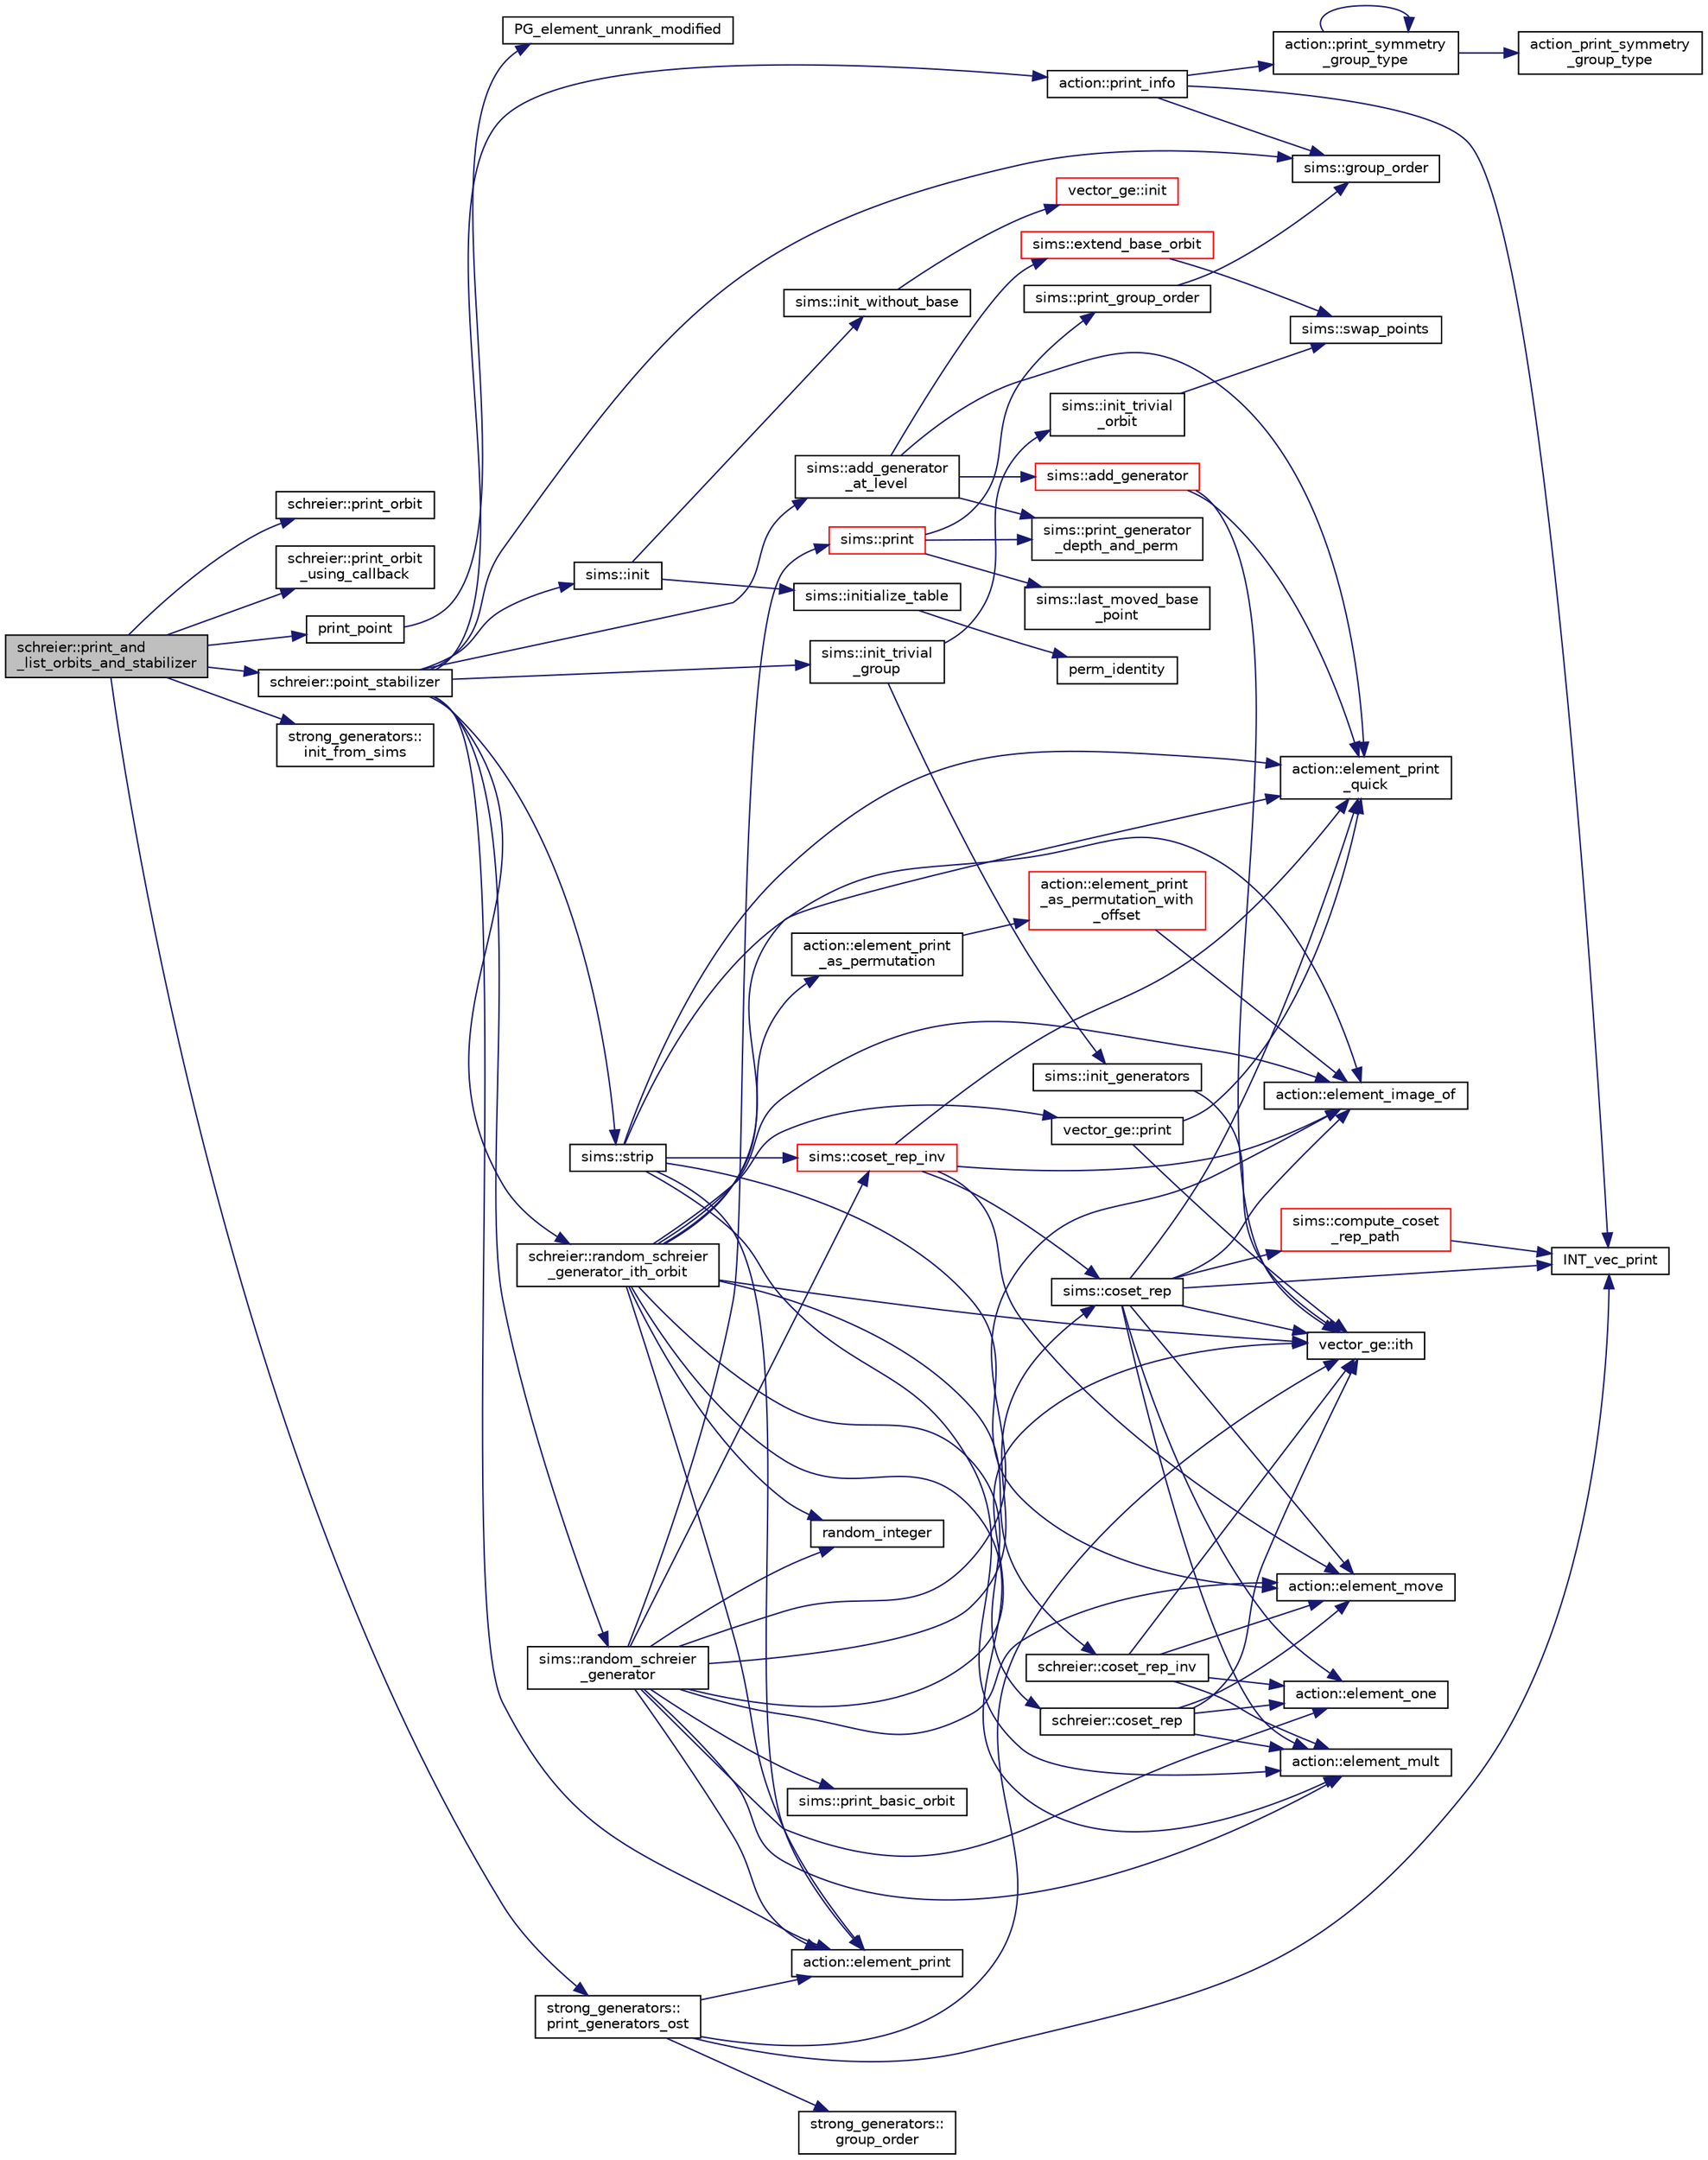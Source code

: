 digraph "schreier::print_and_list_orbits_and_stabilizer"
{
  edge [fontname="Helvetica",fontsize="10",labelfontname="Helvetica",labelfontsize="10"];
  node [fontname="Helvetica",fontsize="10",shape=record];
  rankdir="LR";
  Node3889 [label="schreier::print_and\l_list_orbits_and_stabilizer",height=0.2,width=0.4,color="black", fillcolor="grey75", style="filled", fontcolor="black"];
  Node3889 -> Node3890 [color="midnightblue",fontsize="10",style="solid",fontname="Helvetica"];
  Node3890 [label="schreier::print_orbit",height=0.2,width=0.4,color="black", fillcolor="white", style="filled",URL="$d3/dd6/classschreier.html#ac30bbfe09706ff8ccaf27c2cf8074594"];
  Node3889 -> Node3891 [color="midnightblue",fontsize="10",style="solid",fontname="Helvetica"];
  Node3891 [label="schreier::print_orbit\l_using_callback",height=0.2,width=0.4,color="black", fillcolor="white", style="filled",URL="$d3/dd6/classschreier.html#a573cd3887d210fb71d71b2cec9cd8713"];
  Node3889 -> Node3892 [color="midnightblue",fontsize="10",style="solid",fontname="Helvetica"];
  Node3892 [label="print_point",height=0.2,width=0.4,color="black", fillcolor="white", style="filled",URL="$d7/d4e/arc__generator_8_c.html#a2bde441010b814b154aea558c1272280"];
  Node3892 -> Node3893 [color="midnightblue",fontsize="10",style="solid",fontname="Helvetica"];
  Node3893 [label="PG_element_unrank_modified",height=0.2,width=0.4,color="black", fillcolor="white", style="filled",URL="$d4/d67/geometry_8h.html#a83ae9b605d496f6a90345303f6efae64"];
  Node3889 -> Node3894 [color="midnightblue",fontsize="10",style="solid",fontname="Helvetica"];
  Node3894 [label="schreier::point_stabilizer",height=0.2,width=0.4,color="black", fillcolor="white", style="filled",URL="$d3/dd6/classschreier.html#a976a31dfe3238284d96fc200532c7077"];
  Node3894 -> Node3895 [color="midnightblue",fontsize="10",style="solid",fontname="Helvetica"];
  Node3895 [label="action::print_info",height=0.2,width=0.4,color="black", fillcolor="white", style="filled",URL="$d2/d86/classaction.html#a6f89e493e5c5a32e5c3b8963d438ce86"];
  Node3895 -> Node3896 [color="midnightblue",fontsize="10",style="solid",fontname="Helvetica"];
  Node3896 [label="action::print_symmetry\l_group_type",height=0.2,width=0.4,color="black", fillcolor="white", style="filled",URL="$d2/d86/classaction.html#aed811766c7e64fe2c853df8b0b67aa6e"];
  Node3896 -> Node3897 [color="midnightblue",fontsize="10",style="solid",fontname="Helvetica"];
  Node3897 [label="action_print_symmetry\l_group_type",height=0.2,width=0.4,color="black", fillcolor="white", style="filled",URL="$d5/d90/action__global_8_c.html#a03666b9440c4962148eba7905b9f843c"];
  Node3896 -> Node3896 [color="midnightblue",fontsize="10",style="solid",fontname="Helvetica"];
  Node3895 -> Node3898 [color="midnightblue",fontsize="10",style="solid",fontname="Helvetica"];
  Node3898 [label="INT_vec_print",height=0.2,width=0.4,color="black", fillcolor="white", style="filled",URL="$df/dbf/sajeeb_8_c.html#a79a5901af0b47dd0d694109543c027fe"];
  Node3895 -> Node3899 [color="midnightblue",fontsize="10",style="solid",fontname="Helvetica"];
  Node3899 [label="sims::group_order",height=0.2,width=0.4,color="black", fillcolor="white", style="filled",URL="$d9/df3/classsims.html#aa442445175656570fa35febbe790efad"];
  Node3894 -> Node3900 [color="midnightblue",fontsize="10",style="solid",fontname="Helvetica"];
  Node3900 [label="sims::init",height=0.2,width=0.4,color="black", fillcolor="white", style="filled",URL="$d9/df3/classsims.html#a02eb61ed14f75cfe4dc0770142c1bff0"];
  Node3900 -> Node3901 [color="midnightblue",fontsize="10",style="solid",fontname="Helvetica"];
  Node3901 [label="sims::init_without_base",height=0.2,width=0.4,color="black", fillcolor="white", style="filled",URL="$d9/df3/classsims.html#a1010f2dc330b7c5ae10128c0b7dcbefd"];
  Node3901 -> Node3902 [color="midnightblue",fontsize="10",style="solid",fontname="Helvetica"];
  Node3902 [label="vector_ge::init",height=0.2,width=0.4,color="red", fillcolor="white", style="filled",URL="$d4/d6e/classvector__ge.html#afe1d6befd1f1501e6be34afbaa9d30a8"];
  Node3900 -> Node3904 [color="midnightblue",fontsize="10",style="solid",fontname="Helvetica"];
  Node3904 [label="sims::initialize_table",height=0.2,width=0.4,color="black", fillcolor="white", style="filled",URL="$d9/df3/classsims.html#abe36dd0812bde20447f5aaa8384596a7"];
  Node3904 -> Node3905 [color="midnightblue",fontsize="10",style="solid",fontname="Helvetica"];
  Node3905 [label="perm_identity",height=0.2,width=0.4,color="black", fillcolor="white", style="filled",URL="$d2/d7c/combinatorics_8_c.html#aebc54d3f9c31f253ae53e3eb3b386208"];
  Node3894 -> Node3906 [color="midnightblue",fontsize="10",style="solid",fontname="Helvetica"];
  Node3906 [label="sims::init_trivial\l_group",height=0.2,width=0.4,color="black", fillcolor="white", style="filled",URL="$d9/df3/classsims.html#a6a55a0a4e5124654f999933fd635334a"];
  Node3906 -> Node3907 [color="midnightblue",fontsize="10",style="solid",fontname="Helvetica"];
  Node3907 [label="sims::init_generators",height=0.2,width=0.4,color="black", fillcolor="white", style="filled",URL="$d9/df3/classsims.html#aa2a7908389727bdfa05d034e8d53a818"];
  Node3907 -> Node3908 [color="midnightblue",fontsize="10",style="solid",fontname="Helvetica"];
  Node3908 [label="vector_ge::ith",height=0.2,width=0.4,color="black", fillcolor="white", style="filled",URL="$d4/d6e/classvector__ge.html#a1ff002e8b746a9beb119d57dcd4a15ff"];
  Node3906 -> Node3909 [color="midnightblue",fontsize="10",style="solid",fontname="Helvetica"];
  Node3909 [label="sims::init_trivial\l_orbit",height=0.2,width=0.4,color="black", fillcolor="white", style="filled",URL="$d9/df3/classsims.html#ac55702550a4671a721f78345dd9bff70"];
  Node3909 -> Node3910 [color="midnightblue",fontsize="10",style="solid",fontname="Helvetica"];
  Node3910 [label="sims::swap_points",height=0.2,width=0.4,color="black", fillcolor="white", style="filled",URL="$d9/df3/classsims.html#a3443b4bbfb5573864c29b627562819d2"];
  Node3894 -> Node3899 [color="midnightblue",fontsize="10",style="solid",fontname="Helvetica"];
  Node3894 -> Node3911 [color="midnightblue",fontsize="10",style="solid",fontname="Helvetica"];
  Node3911 [label="schreier::random_schreier\l_generator_ith_orbit",height=0.2,width=0.4,color="black", fillcolor="white", style="filled",URL="$d3/dd6/classschreier.html#a285786eaa8f7e8d50d59c2335c549044"];
  Node3911 -> Node3912 [color="midnightblue",fontsize="10",style="solid",fontname="Helvetica"];
  Node3912 [label="vector_ge::print",height=0.2,width=0.4,color="black", fillcolor="white", style="filled",URL="$d4/d6e/classvector__ge.html#a0d260cce035c20b32d7989c50670aa8a"];
  Node3912 -> Node3913 [color="midnightblue",fontsize="10",style="solid",fontname="Helvetica"];
  Node3913 [label="action::element_print\l_quick",height=0.2,width=0.4,color="black", fillcolor="white", style="filled",URL="$d2/d86/classaction.html#a4844680cf6750396f76494a28655265b"];
  Node3912 -> Node3908 [color="midnightblue",fontsize="10",style="solid",fontname="Helvetica"];
  Node3911 -> Node3914 [color="midnightblue",fontsize="10",style="solid",fontname="Helvetica"];
  Node3914 [label="random_integer",height=0.2,width=0.4,color="black", fillcolor="white", style="filled",URL="$d5/db4/io__and__os_8h.html#a509937846575424b1c8863e1bb96a766"];
  Node3911 -> Node3915 [color="midnightblue",fontsize="10",style="solid",fontname="Helvetica"];
  Node3915 [label="schreier::coset_rep",height=0.2,width=0.4,color="black", fillcolor="white", style="filled",URL="$d3/dd6/classschreier.html#a7889b8702372092df4fd05150ee8fdda"];
  Node3915 -> Node3908 [color="midnightblue",fontsize="10",style="solid",fontname="Helvetica"];
  Node3915 -> Node3916 [color="midnightblue",fontsize="10",style="solid",fontname="Helvetica"];
  Node3916 [label="action::element_mult",height=0.2,width=0.4,color="black", fillcolor="white", style="filled",URL="$d2/d86/classaction.html#ae9e36b2cae1f0f7bd7144097fa9a34b3"];
  Node3915 -> Node3917 [color="midnightblue",fontsize="10",style="solid",fontname="Helvetica"];
  Node3917 [label="action::element_move",height=0.2,width=0.4,color="black", fillcolor="white", style="filled",URL="$d2/d86/classaction.html#a550947491bbb534d3d7951f50198a874"];
  Node3915 -> Node3918 [color="midnightblue",fontsize="10",style="solid",fontname="Helvetica"];
  Node3918 [label="action::element_one",height=0.2,width=0.4,color="black", fillcolor="white", style="filled",URL="$d2/d86/classaction.html#a780a105daf04d6d1fe7e2f63b3c88e3b"];
  Node3911 -> Node3913 [color="midnightblue",fontsize="10",style="solid",fontname="Helvetica"];
  Node3911 -> Node3919 [color="midnightblue",fontsize="10",style="solid",fontname="Helvetica"];
  Node3919 [label="action::element_print\l_as_permutation",height=0.2,width=0.4,color="black", fillcolor="white", style="filled",URL="$d2/d86/classaction.html#a2975618a8203187b688a67c947150bb8"];
  Node3919 -> Node3920 [color="midnightblue",fontsize="10",style="solid",fontname="Helvetica"];
  Node3920 [label="action::element_print\l_as_permutation_with\l_offset",height=0.2,width=0.4,color="red", fillcolor="white", style="filled",URL="$d2/d86/classaction.html#addd61d869434abaad431124a6d858396"];
  Node3920 -> Node3921 [color="midnightblue",fontsize="10",style="solid",fontname="Helvetica"];
  Node3921 [label="action::element_image_of",height=0.2,width=0.4,color="black", fillcolor="white", style="filled",URL="$d2/d86/classaction.html#ae09559d4537a048fc860f8a74a31393d"];
  Node3911 -> Node3908 [color="midnightblue",fontsize="10",style="solid",fontname="Helvetica"];
  Node3911 -> Node3926 [color="midnightblue",fontsize="10",style="solid",fontname="Helvetica"];
  Node3926 [label="action::element_print",height=0.2,width=0.4,color="black", fillcolor="white", style="filled",URL="$d2/d86/classaction.html#ae38c3ef3c1125213733d63c6fc3c40cd"];
  Node3911 -> Node3916 [color="midnightblue",fontsize="10",style="solid",fontname="Helvetica"];
  Node3911 -> Node3921 [color="midnightblue",fontsize="10",style="solid",fontname="Helvetica"];
  Node3911 -> Node3927 [color="midnightblue",fontsize="10",style="solid",fontname="Helvetica"];
  Node3927 [label="schreier::coset_rep_inv",height=0.2,width=0.4,color="black", fillcolor="white", style="filled",URL="$d3/dd6/classschreier.html#a4b3a4e60ff456f94f3acf7c96acc40cc"];
  Node3927 -> Node3908 [color="midnightblue",fontsize="10",style="solid",fontname="Helvetica"];
  Node3927 -> Node3916 [color="midnightblue",fontsize="10",style="solid",fontname="Helvetica"];
  Node3927 -> Node3917 [color="midnightblue",fontsize="10",style="solid",fontname="Helvetica"];
  Node3927 -> Node3918 [color="midnightblue",fontsize="10",style="solid",fontname="Helvetica"];
  Node3894 -> Node3926 [color="midnightblue",fontsize="10",style="solid",fontname="Helvetica"];
  Node3894 -> Node3928 [color="midnightblue",fontsize="10",style="solid",fontname="Helvetica"];
  Node3928 [label="sims::random_schreier\l_generator",height=0.2,width=0.4,color="black", fillcolor="white", style="filled",URL="$d9/df3/classsims.html#aaa77048e586c36a7639fa61ff66e0a23"];
  Node3928 -> Node3918 [color="midnightblue",fontsize="10",style="solid",fontname="Helvetica"];
  Node3928 -> Node3914 [color="midnightblue",fontsize="10",style="solid",fontname="Helvetica"];
  Node3928 -> Node3929 [color="midnightblue",fontsize="10",style="solid",fontname="Helvetica"];
  Node3929 [label="sims::coset_rep",height=0.2,width=0.4,color="black", fillcolor="white", style="filled",URL="$d9/df3/classsims.html#a3d669dba4d005cd2399388f27f44cd04"];
  Node3929 -> Node3930 [color="midnightblue",fontsize="10",style="solid",fontname="Helvetica"];
  Node3930 [label="sims::compute_coset\l_rep_path",height=0.2,width=0.4,color="red", fillcolor="white", style="filled",URL="$d9/df3/classsims.html#a22a53a24eb86dcfe54cb3588776a4d96"];
  Node3930 -> Node3898 [color="midnightblue",fontsize="10",style="solid",fontname="Helvetica"];
  Node3929 -> Node3898 [color="midnightblue",fontsize="10",style="solid",fontname="Helvetica"];
  Node3929 -> Node3918 [color="midnightblue",fontsize="10",style="solid",fontname="Helvetica"];
  Node3929 -> Node3908 [color="midnightblue",fontsize="10",style="solid",fontname="Helvetica"];
  Node3929 -> Node3913 [color="midnightblue",fontsize="10",style="solid",fontname="Helvetica"];
  Node3929 -> Node3916 [color="midnightblue",fontsize="10",style="solid",fontname="Helvetica"];
  Node3929 -> Node3917 [color="midnightblue",fontsize="10",style="solid",fontname="Helvetica"];
  Node3929 -> Node3921 [color="midnightblue",fontsize="10",style="solid",fontname="Helvetica"];
  Node3928 -> Node3921 [color="midnightblue",fontsize="10",style="solid",fontname="Helvetica"];
  Node3928 -> Node3932 [color="midnightblue",fontsize="10",style="solid",fontname="Helvetica"];
  Node3932 [label="sims::print_basic_orbit",height=0.2,width=0.4,color="black", fillcolor="white", style="filled",URL="$d9/df3/classsims.html#ae777e80bb7cef4f757c701173f924a6d"];
  Node3928 -> Node3926 [color="midnightblue",fontsize="10",style="solid",fontname="Helvetica"];
  Node3928 -> Node3908 [color="midnightblue",fontsize="10",style="solid",fontname="Helvetica"];
  Node3928 -> Node3916 [color="midnightblue",fontsize="10",style="solid",fontname="Helvetica"];
  Node3928 -> Node3917 [color="midnightblue",fontsize="10",style="solid",fontname="Helvetica"];
  Node3928 -> Node3933 [color="midnightblue",fontsize="10",style="solid",fontname="Helvetica"];
  Node3933 [label="sims::print",height=0.2,width=0.4,color="red", fillcolor="white", style="filled",URL="$d9/df3/classsims.html#a93c3d22dc3ac6d78acc60bad65234944"];
  Node3933 -> Node3934 [color="midnightblue",fontsize="10",style="solid",fontname="Helvetica"];
  Node3934 [label="sims::last_moved_base\l_point",height=0.2,width=0.4,color="black", fillcolor="white", style="filled",URL="$d9/df3/classsims.html#ab7549d6212df09ad5fdcc8b5edbe8806"];
  Node3933 -> Node3935 [color="midnightblue",fontsize="10",style="solid",fontname="Helvetica"];
  Node3935 [label="sims::print_group_order",height=0.2,width=0.4,color="black", fillcolor="white", style="filled",URL="$d9/df3/classsims.html#a2fc3bfc40a993e0a6902374465304c0c"];
  Node3935 -> Node3899 [color="midnightblue",fontsize="10",style="solid",fontname="Helvetica"];
  Node3933 -> Node3936 [color="midnightblue",fontsize="10",style="solid",fontname="Helvetica"];
  Node3936 [label="sims::print_generator\l_depth_and_perm",height=0.2,width=0.4,color="black", fillcolor="white", style="filled",URL="$d9/df3/classsims.html#a4630b82437f49635da45c5fc1953d919"];
  Node3928 -> Node3939 [color="midnightblue",fontsize="10",style="solid",fontname="Helvetica"];
  Node3939 [label="sims::coset_rep_inv",height=0.2,width=0.4,color="red", fillcolor="white", style="filled",URL="$d9/df3/classsims.html#a388f523d4ec997fce4e9ede924de99b9"];
  Node3939 -> Node3929 [color="midnightblue",fontsize="10",style="solid",fontname="Helvetica"];
  Node3939 -> Node3913 [color="midnightblue",fontsize="10",style="solid",fontname="Helvetica"];
  Node3939 -> Node3921 [color="midnightblue",fontsize="10",style="solid",fontname="Helvetica"];
  Node3939 -> Node3917 [color="midnightblue",fontsize="10",style="solid",fontname="Helvetica"];
  Node3894 -> Node3941 [color="midnightblue",fontsize="10",style="solid",fontname="Helvetica"];
  Node3941 [label="sims::strip",height=0.2,width=0.4,color="black", fillcolor="white", style="filled",URL="$d9/df3/classsims.html#a4d902cab732ddf9f60788dda85b0a775"];
  Node3941 -> Node3913 [color="midnightblue",fontsize="10",style="solid",fontname="Helvetica"];
  Node3941 -> Node3917 [color="midnightblue",fontsize="10",style="solid",fontname="Helvetica"];
  Node3941 -> Node3921 [color="midnightblue",fontsize="10",style="solid",fontname="Helvetica"];
  Node3941 -> Node3939 [color="midnightblue",fontsize="10",style="solid",fontname="Helvetica"];
  Node3941 -> Node3926 [color="midnightblue",fontsize="10",style="solid",fontname="Helvetica"];
  Node3941 -> Node3916 [color="midnightblue",fontsize="10",style="solid",fontname="Helvetica"];
  Node3894 -> Node3942 [color="midnightblue",fontsize="10",style="solid",fontname="Helvetica"];
  Node3942 [label="sims::add_generator\l_at_level",height=0.2,width=0.4,color="black", fillcolor="white", style="filled",URL="$d9/df3/classsims.html#ac9f0f17058381524d70645e9d6893e4d"];
  Node3942 -> Node3913 [color="midnightblue",fontsize="10",style="solid",fontname="Helvetica"];
  Node3942 -> Node3943 [color="midnightblue",fontsize="10",style="solid",fontname="Helvetica"];
  Node3943 [label="sims::add_generator",height=0.2,width=0.4,color="red", fillcolor="white", style="filled",URL="$d9/df3/classsims.html#add28c3fa3ed9825c7ccb4b1fb7ac22d4"];
  Node3943 -> Node3913 [color="midnightblue",fontsize="10",style="solid",fontname="Helvetica"];
  Node3943 -> Node3908 [color="midnightblue",fontsize="10",style="solid",fontname="Helvetica"];
  Node3942 -> Node3936 [color="midnightblue",fontsize="10",style="solid",fontname="Helvetica"];
  Node3942 -> Node3949 [color="midnightblue",fontsize="10",style="solid",fontname="Helvetica"];
  Node3949 [label="sims::extend_base_orbit",height=0.2,width=0.4,color="red", fillcolor="white", style="filled",URL="$d9/df3/classsims.html#a1ded039dbe83239f4e116fe5b84fdcea"];
  Node3949 -> Node3910 [color="midnightblue",fontsize="10",style="solid",fontname="Helvetica"];
  Node3889 -> Node3950 [color="midnightblue",fontsize="10",style="solid",fontname="Helvetica"];
  Node3950 [label="strong_generators::\linit_from_sims",height=0.2,width=0.4,color="black", fillcolor="white", style="filled",URL="$dc/d09/classstrong__generators.html#a2b997decdab82e889c1151f29a846a66"];
  Node3889 -> Node3951 [color="midnightblue",fontsize="10",style="solid",fontname="Helvetica"];
  Node3951 [label="strong_generators::\lprint_generators_ost",height=0.2,width=0.4,color="black", fillcolor="white", style="filled",URL="$dc/d09/classstrong__generators.html#a7d93ea4f786018272e813207f3c124b4"];
  Node3951 -> Node3952 [color="midnightblue",fontsize="10",style="solid",fontname="Helvetica"];
  Node3952 [label="strong_generators::\lgroup_order",height=0.2,width=0.4,color="black", fillcolor="white", style="filled",URL="$dc/d09/classstrong__generators.html#a91f453c2bfd6502b96f4b4eed16beb20"];
  Node3951 -> Node3898 [color="midnightblue",fontsize="10",style="solid",fontname="Helvetica"];
  Node3951 -> Node3926 [color="midnightblue",fontsize="10",style="solid",fontname="Helvetica"];
  Node3951 -> Node3908 [color="midnightblue",fontsize="10",style="solid",fontname="Helvetica"];
}
